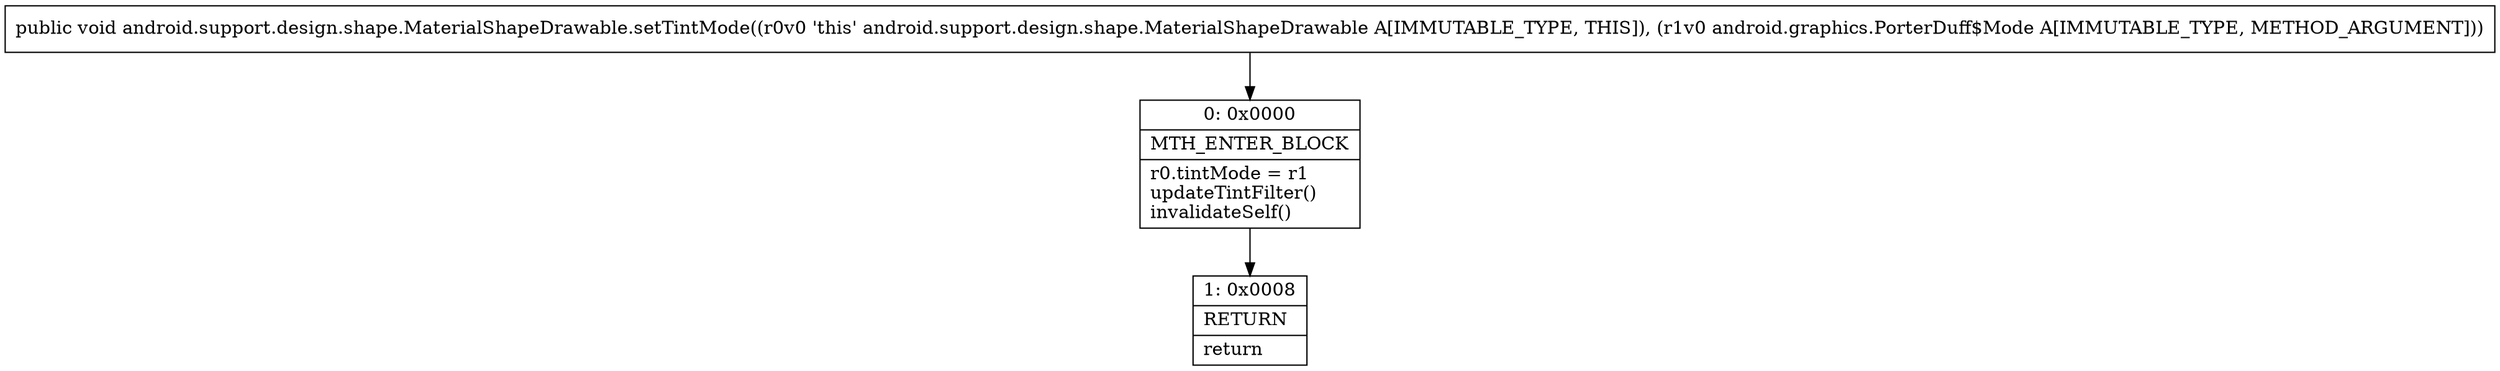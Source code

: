 digraph "CFG forandroid.support.design.shape.MaterialShapeDrawable.setTintMode(Landroid\/graphics\/PorterDuff$Mode;)V" {
Node_0 [shape=record,label="{0\:\ 0x0000|MTH_ENTER_BLOCK\l|r0.tintMode = r1\lupdateTintFilter()\linvalidateSelf()\l}"];
Node_1 [shape=record,label="{1\:\ 0x0008|RETURN\l|return\l}"];
MethodNode[shape=record,label="{public void android.support.design.shape.MaterialShapeDrawable.setTintMode((r0v0 'this' android.support.design.shape.MaterialShapeDrawable A[IMMUTABLE_TYPE, THIS]), (r1v0 android.graphics.PorterDuff$Mode A[IMMUTABLE_TYPE, METHOD_ARGUMENT])) }"];
MethodNode -> Node_0;
Node_0 -> Node_1;
}

